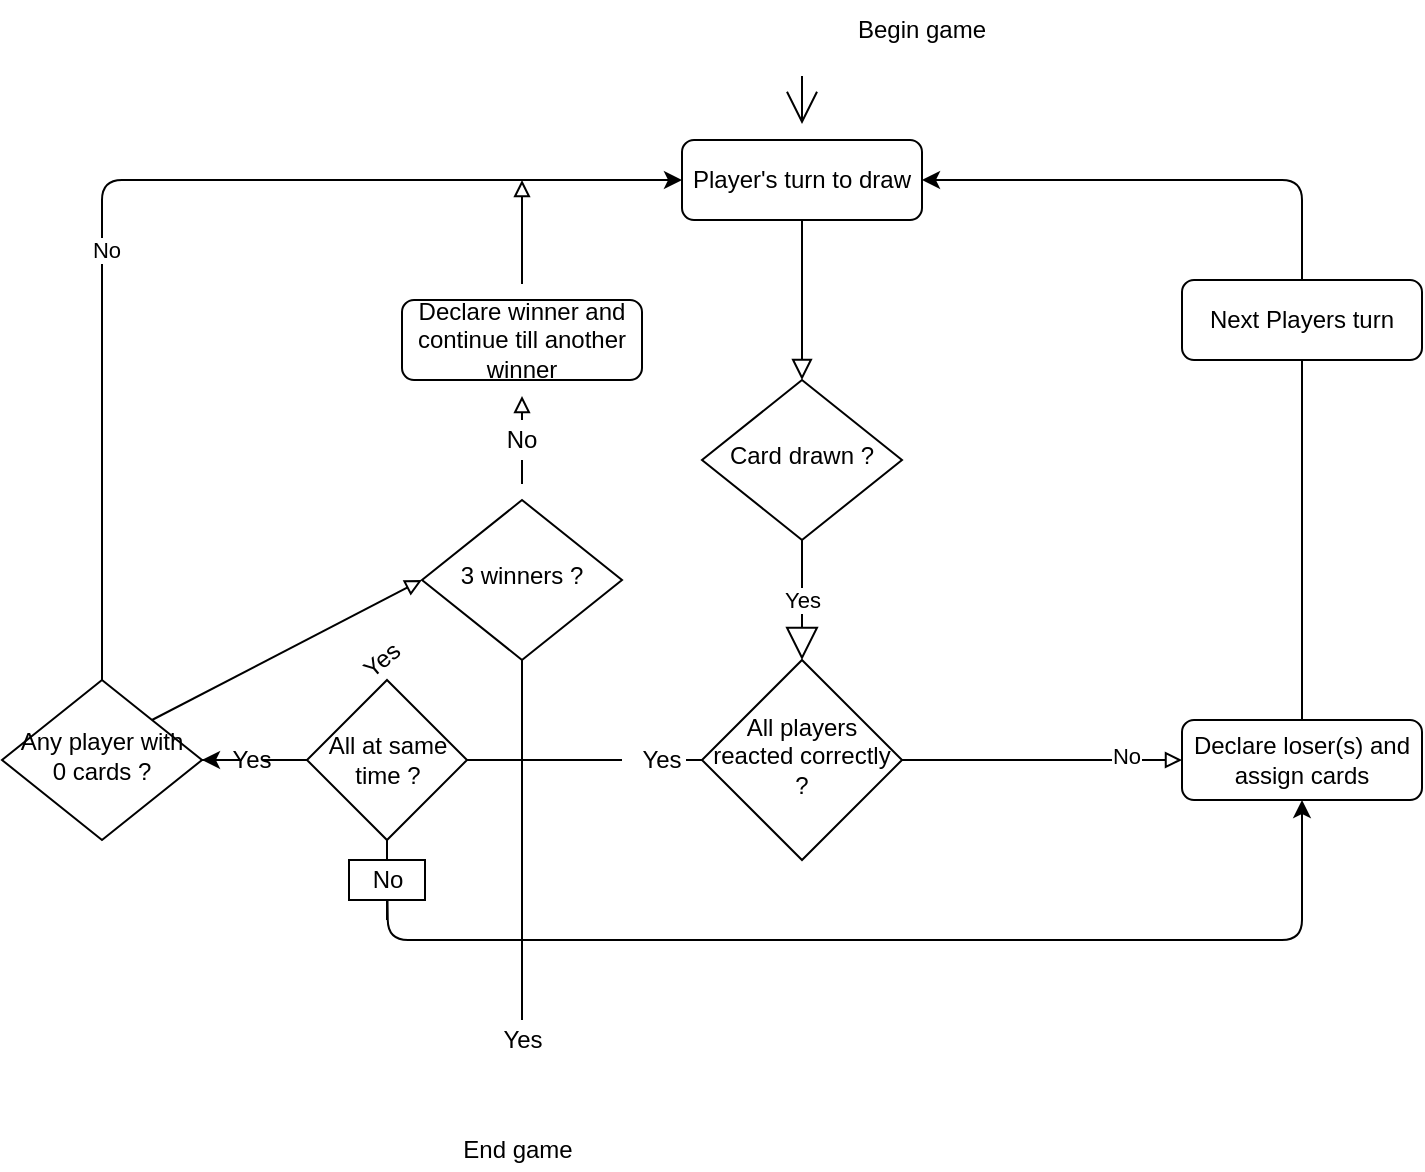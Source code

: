 <mxfile version="15.4.0" type="device"><diagram id="C5RBs43oDa-KdzZeNtuy" name="Page-1"><mxGraphModel dx="1982" dy="688" grid="1" gridSize="10" guides="1" tooltips="1" connect="1" arrows="1" fold="1" page="1" pageScale="1" pageWidth="827" pageHeight="1169" math="0" shadow="0"><root><mxCell id="WIyWlLk6GJQsqaUBKTNV-0"/><mxCell id="WIyWlLk6GJQsqaUBKTNV-1" parent="WIyWlLk6GJQsqaUBKTNV-0"/><mxCell id="WIyWlLk6GJQsqaUBKTNV-2" value="" style="rounded=0;html=1;jettySize=auto;orthogonalLoop=1;fontSize=11;endArrow=block;endFill=0;endSize=8;strokeWidth=1;shadow=0;labelBackgroundColor=none;edgeStyle=orthogonalEdgeStyle;" parent="WIyWlLk6GJQsqaUBKTNV-1" source="WIyWlLk6GJQsqaUBKTNV-3" target="WIyWlLk6GJQsqaUBKTNV-6" edge="1"><mxGeometry relative="1" as="geometry"/></mxCell><mxCell id="WIyWlLk6GJQsqaUBKTNV-3" value="Player's turn to draw" style="rounded=1;whiteSpace=wrap;html=1;fontSize=12;glass=0;strokeWidth=1;shadow=0;" parent="WIyWlLk6GJQsqaUBKTNV-1" vertex="1"><mxGeometry x="280" y="80" width="120" height="40" as="geometry"/></mxCell><mxCell id="KR6aLxru1I7Va10L3Rvs-8" value="Yes" style="edgeStyle=none;curved=1;rounded=0;orthogonalLoop=1;jettySize=auto;html=1;endArrow=block;startSize=14;endSize=14;sourcePerimeterSpacing=8;targetPerimeterSpacing=8;endFill=0;entryX=0.5;entryY=0;entryDx=0;entryDy=0;exitX=0.5;exitY=1;exitDx=0;exitDy=0;" parent="WIyWlLk6GJQsqaUBKTNV-1" source="WIyWlLk6GJQsqaUBKTNV-6" target="KR6aLxru1I7Va10L3Rvs-9" edge="1"><mxGeometry relative="1" as="geometry"><mxPoint x="220" y="312" as="targetPoint"/></mxGeometry></mxCell><mxCell id="WIyWlLk6GJQsqaUBKTNV-6" value="Card drawn ?" style="rhombus;whiteSpace=wrap;html=1;shadow=0;fontFamily=Helvetica;fontSize=12;align=center;strokeWidth=1;spacing=6;spacingTop=-4;" parent="WIyWlLk6GJQsqaUBKTNV-1" vertex="1"><mxGeometry x="290" y="200" width="100" height="80" as="geometry"/></mxCell><mxCell id="KR6aLxru1I7Va10L3Rvs-6" value="" style="edgeStyle=none;curved=1;rounded=0;orthogonalLoop=1;jettySize=auto;html=1;endArrow=open;startSize=14;endSize=14;sourcePerimeterSpacing=8;targetPerimeterSpacing=8;" parent="WIyWlLk6GJQsqaUBKTNV-1" source="KR6aLxru1I7Va10L3Rvs-0" target="WIyWlLk6GJQsqaUBKTNV-3" edge="1"><mxGeometry relative="1" as="geometry"/></mxCell><mxCell id="KR6aLxru1I7Va10L3Rvs-0" value="" style="shape=image;html=1;verticalAlign=top;verticalLabelPosition=bottom;labelBackgroundColor=#ffffff;imageAspect=0;aspect=fixed;image=https://cdn4.iconfinder.com/data/icons/essential-app-2/16/record-round-circle-dot-128.png;hachureGap=4;pointerEvents=0;" parent="WIyWlLk6GJQsqaUBKTNV-1" vertex="1"><mxGeometry x="325" y="10" width="30" height="30" as="geometry"/></mxCell><mxCell id="KR6aLxru1I7Va10L3Rvs-1" value="" style="shape=image;html=1;verticalAlign=top;verticalLabelPosition=bottom;labelBackgroundColor=#ffffff;imageAspect=0;aspect=fixed;image=https://cdn4.iconfinder.com/data/icons/essential-app-2/16/record-round-circle-dot-128.png;hachureGap=4;pointerEvents=0;" parent="WIyWlLk6GJQsqaUBKTNV-1" vertex="1"><mxGeometry x="185" y="540" width="30" height="30" as="geometry"/></mxCell><mxCell id="KR6aLxru1I7Va10L3Rvs-2" value="Begin game" style="text;html=1;strokeColor=none;fillColor=none;align=center;verticalAlign=middle;whiteSpace=wrap;rounded=0;hachureGap=4;pointerEvents=0;" parent="WIyWlLk6GJQsqaUBKTNV-1" vertex="1"><mxGeometry x="360" y="15" width="80" height="20" as="geometry"/></mxCell><mxCell id="KR6aLxru1I7Va10L3Rvs-17" value="" style="edgeStyle=none;curved=1;rounded=0;orthogonalLoop=1;jettySize=auto;html=1;endArrow=block;endFill=0;sourcePerimeterSpacing=8;targetPerimeterSpacing=8;entryX=0;entryY=0.5;entryDx=0;entryDy=0;exitX=1;exitY=0.5;exitDx=0;exitDy=0;" parent="WIyWlLk6GJQsqaUBKTNV-1" source="KR6aLxru1I7Va10L3Rvs-9" target="KR6aLxru1I7Va10L3Rvs-16" edge="1"><mxGeometry relative="1" as="geometry"/></mxCell><mxCell id="KR6aLxru1I7Va10L3Rvs-61" value="No" style="edgeLabel;html=1;align=center;verticalAlign=middle;resizable=0;points=[];" parent="KR6aLxru1I7Va10L3Rvs-17" vertex="1" connectable="0"><mxGeometry x="0.595" y="2" relative="1" as="geometry"><mxPoint as="offset"/></mxGeometry></mxCell><mxCell id="KR6aLxru1I7Va10L3Rvs-9" value="All players reacted correctly ?" style="rhombus;whiteSpace=wrap;html=1;shadow=0;fontFamily=Helvetica;fontSize=12;align=center;strokeWidth=1;spacing=6;spacingTop=-4;" parent="WIyWlLk6GJQsqaUBKTNV-1" vertex="1"><mxGeometry x="290" y="340" width="100" height="100" as="geometry"/></mxCell><mxCell id="KR6aLxru1I7Va10L3Rvs-16" value="Declare loser(s) and assign cards" style="rounded=1;whiteSpace=wrap;html=1;fontSize=12;glass=0;strokeWidth=1;shadow=0;" parent="WIyWlLk6GJQsqaUBKTNV-1" vertex="1"><mxGeometry x="530" y="370" width="120" height="40" as="geometry"/></mxCell><mxCell id="KR6aLxru1I7Va10L3Rvs-48" value="" style="edgeStyle=none;curved=1;rounded=0;orthogonalLoop=1;jettySize=auto;html=1;endArrow=block;endFill=0;sourcePerimeterSpacing=8;targetPerimeterSpacing=8;entryX=0;entryY=0.5;entryDx=0;entryDy=0;exitX=1;exitY=0;exitDx=0;exitDy=0;" parent="WIyWlLk6GJQsqaUBKTNV-1" source="KR6aLxru1I7Va10L3Rvs-23" target="KR6aLxru1I7Va10L3Rvs-47" edge="1"><mxGeometry relative="1" as="geometry"/></mxCell><mxCell id="KR6aLxru1I7Va10L3Rvs-23" value="Any player with 0 cards ?" style="rhombus;whiteSpace=wrap;html=1;shadow=0;fontFamily=Helvetica;fontSize=12;align=center;strokeWidth=1;spacing=6;spacingTop=-4;" parent="WIyWlLk6GJQsqaUBKTNV-1" vertex="1"><mxGeometry x="-60" y="350" width="100" height="80" as="geometry"/></mxCell><mxCell id="KR6aLxru1I7Va10L3Rvs-28" value="" style="endArrow=classic;html=1;sourcePerimeterSpacing=8;targetPerimeterSpacing=8;entryX=0;entryY=0.5;entryDx=0;entryDy=0;exitX=0.5;exitY=0;exitDx=0;exitDy=0;" parent="WIyWlLk6GJQsqaUBKTNV-1" source="KR6aLxru1I7Va10L3Rvs-23" target="WIyWlLk6GJQsqaUBKTNV-3" edge="1"><mxGeometry width="50" height="50" relative="1" as="geometry"><mxPoint x="60" y="280" as="sourcePoint"/><mxPoint x="110" y="230" as="targetPoint"/><Array as="points"><mxPoint x="-10" y="100"/></Array></mxGeometry></mxCell><mxCell id="KR6aLxru1I7Va10L3Rvs-34" value="No" style="edgeLabel;html=1;align=center;verticalAlign=middle;resizable=0;points=[];" parent="KR6aLxru1I7Va10L3Rvs-28" vertex="1" connectable="0"><mxGeometry x="-0.202" y="-2" relative="1" as="geometry"><mxPoint as="offset"/></mxGeometry></mxCell><mxCell id="KR6aLxru1I7Va10L3Rvs-37" style="edgeStyle=none;curved=1;rounded=0;orthogonalLoop=1;jettySize=auto;html=1;endArrow=block;endFill=0;sourcePerimeterSpacing=8;targetPerimeterSpacing=8;" parent="WIyWlLk6GJQsqaUBKTNV-1" source="KR6aLxru1I7Va10L3Rvs-35" edge="1"><mxGeometry relative="1" as="geometry"><mxPoint x="200" y="100" as="targetPoint"/></mxGeometry></mxCell><mxCell id="KR6aLxru1I7Va10L3Rvs-35" value="Declare winner and continue till another winner" style="rounded=1;whiteSpace=wrap;html=1;fontSize=12;glass=0;strokeWidth=1;shadow=0;" parent="WIyWlLk6GJQsqaUBKTNV-1" vertex="1"><mxGeometry x="140" y="160" width="120" height="40" as="geometry"/></mxCell><mxCell id="KR6aLxru1I7Va10L3Rvs-27" value="Yes" style="text;html=1;strokeColor=none;fillColor=none;align=center;verticalAlign=middle;whiteSpace=wrap;rounded=0;hachureGap=4;pointerEvents=0;" parent="WIyWlLk6GJQsqaUBKTNV-1" vertex="1"><mxGeometry x="250" y="380" width="40" height="20" as="geometry"/></mxCell><mxCell id="KR6aLxru1I7Va10L3Rvs-40" value="" style="edgeStyle=none;curved=1;rounded=0;orthogonalLoop=1;jettySize=auto;html=1;endArrow=none;endFill=0;sourcePerimeterSpacing=8;" parent="WIyWlLk6GJQsqaUBKTNV-1" source="KR6aLxru1I7Va10L3Rvs-9" target="KR6aLxru1I7Va10L3Rvs-27" edge="1"><mxGeometry relative="1" as="geometry"><mxPoint x="282" y="390" as="sourcePoint"/><mxPoint x="128" y="390" as="targetPoint"/></mxGeometry></mxCell><mxCell id="KR6aLxru1I7Va10L3Rvs-45" value="" style="endArrow=classic;html=1;sourcePerimeterSpacing=8;targetPerimeterSpacing=8;exitX=0.5;exitY=0;exitDx=0;exitDy=0;entryX=1;entryY=0.5;entryDx=0;entryDy=0;" parent="WIyWlLk6GJQsqaUBKTNV-1" source="KR6aLxru1I7Va10L3Rvs-16" target="WIyWlLk6GJQsqaUBKTNV-3" edge="1"><mxGeometry width="50" height="50" relative="1" as="geometry"><mxPoint x="580" y="330" as="sourcePoint"/><mxPoint x="630" y="280" as="targetPoint"/><Array as="points"><mxPoint x="590" y="100"/></Array></mxGeometry></mxCell><mxCell id="KR6aLxru1I7Va10L3Rvs-49" value="" style="edgeStyle=none;curved=1;rounded=0;orthogonalLoop=1;jettySize=auto;html=1;endArrow=block;endFill=0;targetPerimeterSpacing=8;startArrow=none;" parent="WIyWlLk6GJQsqaUBKTNV-1" source="KR6aLxru1I7Va10L3Rvs-50" target="KR6aLxru1I7Va10L3Rvs-35" edge="1"><mxGeometry relative="1" as="geometry"/></mxCell><mxCell id="KR6aLxru1I7Va10L3Rvs-54" style="edgeStyle=none;curved=1;rounded=0;orthogonalLoop=1;jettySize=auto;html=1;entryX=0.5;entryY=0;entryDx=0;entryDy=0;endArrow=block;endFill=0;targetPerimeterSpacing=8;startArrow=none;" parent="WIyWlLk6GJQsqaUBKTNV-1" source="KR6aLxru1I7Va10L3Rvs-55" target="KR6aLxru1I7Va10L3Rvs-1" edge="1"><mxGeometry relative="1" as="geometry"/></mxCell><mxCell id="KR6aLxru1I7Va10L3Rvs-47" value="3 winners ?" style="rhombus;whiteSpace=wrap;html=1;shadow=0;fontFamily=Helvetica;fontSize=12;align=center;strokeWidth=1;spacing=6;spacingTop=-4;" parent="WIyWlLk6GJQsqaUBKTNV-1" vertex="1"><mxGeometry x="150" y="260" width="100" height="80" as="geometry"/></mxCell><mxCell id="KR6aLxru1I7Va10L3Rvs-50" value="No" style="text;html=1;strokeColor=none;fillColor=none;align=center;verticalAlign=middle;whiteSpace=wrap;rounded=0;hachureGap=4;pointerEvents=0;" parent="WIyWlLk6GJQsqaUBKTNV-1" vertex="1"><mxGeometry x="180" y="220" width="40" height="20" as="geometry"/></mxCell><mxCell id="KR6aLxru1I7Va10L3Rvs-51" value="" style="edgeStyle=none;curved=1;rounded=0;orthogonalLoop=1;jettySize=auto;html=1;endArrow=none;endFill=0;sourcePerimeterSpacing=8;" parent="WIyWlLk6GJQsqaUBKTNV-1" source="KR6aLxru1I7Va10L3Rvs-47" target="KR6aLxru1I7Va10L3Rvs-50" edge="1"><mxGeometry relative="1" as="geometry"><mxPoint x="200" y="252" as="sourcePoint"/><mxPoint x="200" y="228" as="targetPoint"/></mxGeometry></mxCell><mxCell id="KR6aLxru1I7Va10L3Rvs-55" value="Yes" style="text;html=1;strokeColor=none;fillColor=none;align=center;verticalAlign=middle;whiteSpace=wrap;rounded=0;hachureGap=4;pointerEvents=0;" parent="WIyWlLk6GJQsqaUBKTNV-1" vertex="1"><mxGeometry x="172.5" y="520" width="55" height="20" as="geometry"/></mxCell><mxCell id="KR6aLxru1I7Va10L3Rvs-56" value="" style="edgeStyle=none;curved=1;rounded=0;orthogonalLoop=1;jettySize=auto;html=1;endArrow=none;endFill=0;sourcePerimeterSpacing=8;exitX=0.5;exitY=1;exitDx=0;exitDy=0;" parent="WIyWlLk6GJQsqaUBKTNV-1" source="KR6aLxru1I7Va10L3Rvs-47" edge="1"><mxGeometry relative="1" as="geometry"><mxPoint x="200" y="348" as="sourcePoint"/><mxPoint x="200" y="520" as="targetPoint"/></mxGeometry></mxCell><mxCell id="KR6aLxru1I7Va10L3Rvs-57" value="End game" style="text;html=1;strokeColor=none;fillColor=none;align=center;verticalAlign=middle;whiteSpace=wrap;rounded=0;hachureGap=4;pointerEvents=0;" parent="WIyWlLk6GJQsqaUBKTNV-1" vertex="1"><mxGeometry x="167.5" y="575" width="60" height="20" as="geometry"/></mxCell><mxCell id="KR6aLxru1I7Va10L3Rvs-58" value="Yes" style="text;html=1;strokeColor=none;fillColor=none;align=center;verticalAlign=middle;whiteSpace=wrap;rounded=0;hachureGap=4;pointerEvents=0;rotation=-40;" parent="WIyWlLk6GJQsqaUBKTNV-1" vertex="1"><mxGeometry x="110" y="330" width="40" height="20" as="geometry"/></mxCell><mxCell id="k2P59TUvYEmHEvgD6wFg-4" value="" style="edgeStyle=orthogonalEdgeStyle;rounded=0;orthogonalLoop=1;jettySize=auto;html=1;startArrow=none;" parent="WIyWlLk6GJQsqaUBKTNV-1" source="k2P59TUvYEmHEvgD6wFg-5" target="KR6aLxru1I7Va10L3Rvs-23" edge="1"><mxGeometry relative="1" as="geometry"/></mxCell><mxCell id="k2P59TUvYEmHEvgD6wFg-0" value="All at same time ?" style="rhombus;whiteSpace=wrap;html=1;" parent="WIyWlLk6GJQsqaUBKTNV-1" vertex="1"><mxGeometry x="92.5" y="350" width="80" height="80" as="geometry"/></mxCell><mxCell id="k2P59TUvYEmHEvgD6wFg-2" value="" style="edgeStyle=none;curved=1;rounded=0;orthogonalLoop=1;jettySize=auto;html=1;endArrow=none;endFill=0;startArrow=none;" parent="WIyWlLk6GJQsqaUBKTNV-1" source="KR6aLxru1I7Va10L3Rvs-27" target="k2P59TUvYEmHEvgD6wFg-0" edge="1"><mxGeometry relative="1" as="geometry"><mxPoint x="250" y="390" as="sourcePoint"/><mxPoint x="48" y="390" as="targetPoint"/></mxGeometry></mxCell><mxCell id="k2P59TUvYEmHEvgD6wFg-5" value="Yes" style="text;html=1;strokeColor=none;fillColor=none;align=center;verticalAlign=middle;whiteSpace=wrap;rounded=0;" parent="WIyWlLk6GJQsqaUBKTNV-1" vertex="1"><mxGeometry x="60" y="385" width="10" height="10" as="geometry"/></mxCell><mxCell id="k2P59TUvYEmHEvgD6wFg-8" value="" style="edgeStyle=orthogonalEdgeStyle;rounded=0;orthogonalLoop=1;jettySize=auto;html=1;endArrow=none;" parent="WIyWlLk6GJQsqaUBKTNV-1" source="k2P59TUvYEmHEvgD6wFg-0" target="k2P59TUvYEmHEvgD6wFg-5" edge="1"><mxGeometry relative="1" as="geometry"><mxPoint x="92.5" y="390" as="sourcePoint"/><mxPoint x="40" y="390" as="targetPoint"/></mxGeometry></mxCell><mxCell id="SeKC6-hj-02vBwNoyN5I-4" value="" style="endArrow=classic;html=1;targetPerimeterSpacing=8;exitX=0.5;exitY=0;exitDx=0;exitDy=0;entryX=0.5;entryY=1;entryDx=0;entryDy=0;startArrow=none;" edge="1" parent="WIyWlLk6GJQsqaUBKTNV-1" target="KR6aLxru1I7Va10L3Rvs-16"><mxGeometry width="50" height="50" relative="1" as="geometry"><mxPoint x="132.5" y="440" as="sourcePoint"/><mxPoint x="260" y="495" as="targetPoint"/><Array as="points"><mxPoint x="133" y="480"/><mxPoint x="360" y="480"/><mxPoint x="590" y="480"/></Array></mxGeometry></mxCell><mxCell id="SeKC6-hj-02vBwNoyN5I-8" value="" style="endArrow=none;html=1;exitX=0.5;exitY=0;exitDx=0;exitDy=0;entryX=0.5;entryY=1;entryDx=0;entryDy=0;startArrow=none;" edge="1" parent="WIyWlLk6GJQsqaUBKTNV-1" source="SeKC6-hj-02vBwNoyN5I-9"><mxGeometry width="50" height="50" relative="1" as="geometry"><mxPoint x="132.5" y="430" as="sourcePoint"/><mxPoint x="132.5" y="470" as="targetPoint"/><Array as="points"/></mxGeometry></mxCell><mxCell id="SeKC6-hj-02vBwNoyN5I-10" value="" style="endArrow=none;html=1;sourcePerimeterSpacing=8;exitX=0.5;exitY=0;exitDx=0;exitDy=0;entryX=0.5;entryY=1;entryDx=0;entryDy=0;" edge="1" parent="WIyWlLk6GJQsqaUBKTNV-1" target="SeKC6-hj-02vBwNoyN5I-9"><mxGeometry width="50" height="50" relative="1" as="geometry"><mxPoint x="132.5" y="430" as="sourcePoint"/><mxPoint x="132.5" y="470" as="targetPoint"/><Array as="points"/></mxGeometry></mxCell><mxCell id="SeKC6-hj-02vBwNoyN5I-9" value="No" style="rounded=0;whiteSpace=wrap;html=1;" vertex="1" parent="WIyWlLk6GJQsqaUBKTNV-1"><mxGeometry x="113.5" y="440" width="38" height="20" as="geometry"/></mxCell><mxCell id="SeKC6-hj-02vBwNoyN5I-11" value="Next Players turn" style="rounded=1;whiteSpace=wrap;html=1;fontSize=12;glass=0;strokeWidth=1;shadow=0;" vertex="1" parent="WIyWlLk6GJQsqaUBKTNV-1"><mxGeometry x="530" y="150" width="120" height="40" as="geometry"/></mxCell></root></mxGraphModel></diagram></mxfile>